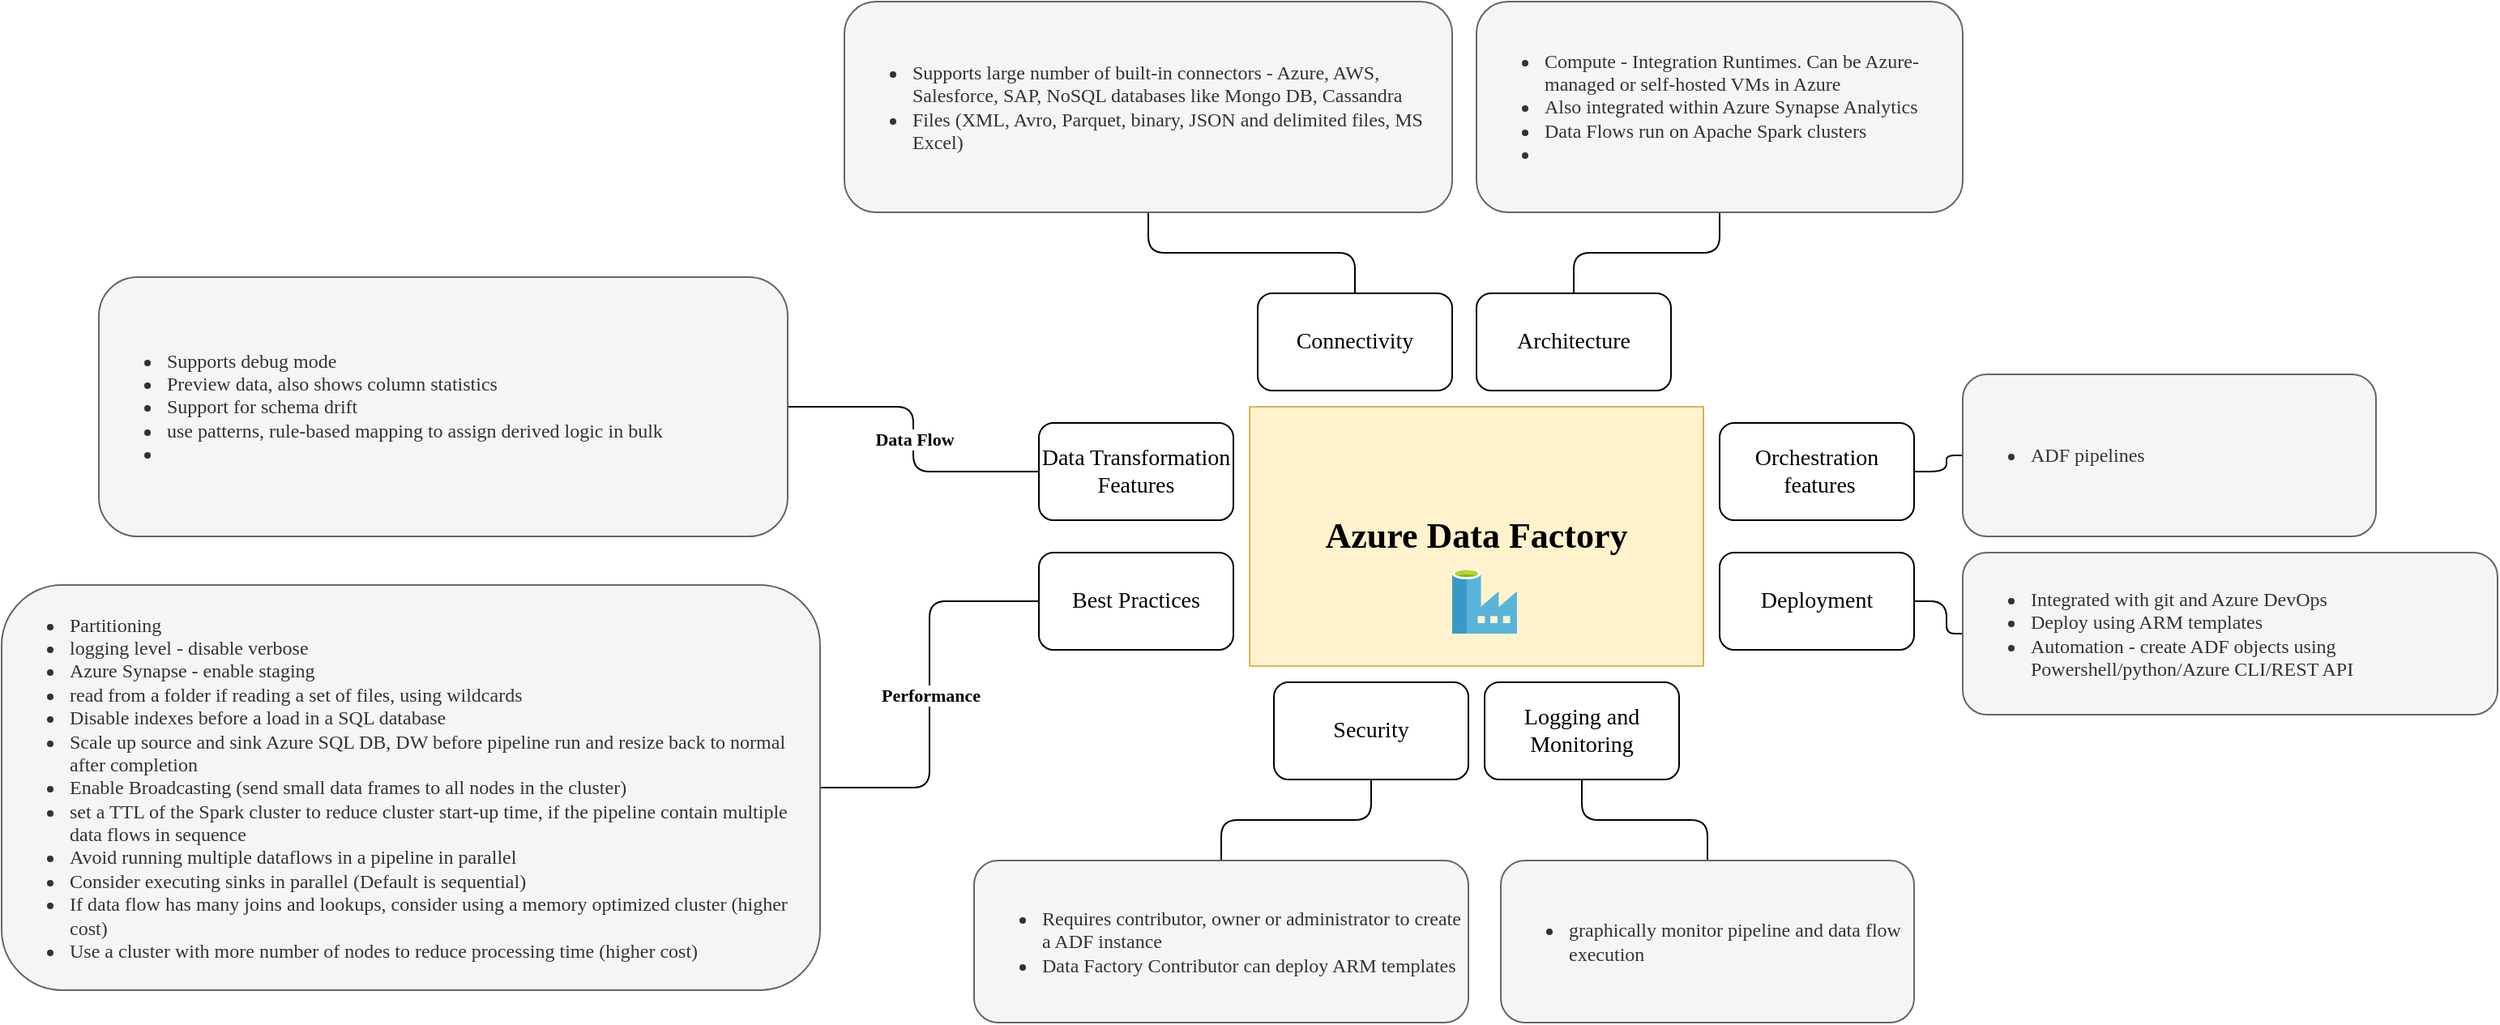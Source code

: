 <mxfile version="17.2.4" type="github">
  <diagram id="j9-zPIuTRtvwQkuq-qpG" name="adf">
    <mxGraphModel dx="1775" dy="1636" grid="1" gridSize="10" guides="1" tooltips="1" connect="1" arrows="1" fold="1" page="1" pageScale="1" pageWidth="850" pageHeight="1100" math="0" shadow="0">
      <root>
        <mxCell id="0" />
        <mxCell id="1" parent="0" />
        <mxCell id="EKDc-KFi7niFZFVhuuSw-1" value="&lt;h2&gt;&lt;font style=&quot;font-size: 22px&quot;&gt;Azure Data Factory&lt;/font&gt;&lt;/h2&gt;" style="rounded=0;whiteSpace=wrap;html=1;fillColor=#fff2cc;strokeColor=#d6b656;fontFamily=Tahoma;fontSize=14;" vertex="1" parent="1">
          <mxGeometry x="200" y="200" width="280" height="160" as="geometry" />
        </mxCell>
        <mxCell id="EKDc-KFi7niFZFVhuuSw-2" value="" style="sketch=0;aspect=fixed;html=1;points=[];align=center;image;fontSize=14;image=img/lib/mscae/Data_Factory.svg;fontFamily=Tahoma;" vertex="1" parent="1">
          <mxGeometry x="325" y="300" width="40" height="40" as="geometry" />
        </mxCell>
        <mxCell id="EKDc-KFi7niFZFVhuuSw-26" style="edgeStyle=orthogonalEdgeStyle;rounded=1;orthogonalLoop=1;jettySize=auto;html=1;fontFamily=Tahoma;endArrow=none;endFill=0;" edge="1" parent="1" source="EKDc-KFi7niFZFVhuuSw-4" target="EKDc-KFi7niFZFVhuuSw-19">
          <mxGeometry relative="1" as="geometry" />
        </mxCell>
        <mxCell id="EKDc-KFi7niFZFVhuuSw-4" value="Security" style="rounded=1;whiteSpace=wrap;html=1;fontFamily=Tahoma;fontSize=14;" vertex="1" parent="1">
          <mxGeometry x="215" y="370" width="120" height="60" as="geometry" />
        </mxCell>
        <mxCell id="EKDc-KFi7niFZFVhuuSw-13" style="edgeStyle=orthogonalEdgeStyle;rounded=1;orthogonalLoop=1;jettySize=auto;html=1;fontFamily=Tahoma;endArrow=none;endFill=0;" edge="1" parent="1" source="EKDc-KFi7niFZFVhuuSw-5" target="EKDc-KFi7niFZFVhuuSw-12">
          <mxGeometry relative="1" as="geometry" />
        </mxCell>
        <mxCell id="EKDc-KFi7niFZFVhuuSw-5" value="Connectivity" style="rounded=1;whiteSpace=wrap;html=1;fontFamily=Tahoma;fontSize=14;" vertex="1" parent="1">
          <mxGeometry x="205" y="130" width="120" height="60" as="geometry" />
        </mxCell>
        <mxCell id="EKDc-KFi7niFZFVhuuSw-23" style="edgeStyle=orthogonalEdgeStyle;rounded=1;orthogonalLoop=1;jettySize=auto;html=1;fontFamily=Tahoma;endArrow=none;endFill=0;" edge="1" parent="1" source="EKDc-KFi7niFZFVhuuSw-6" target="EKDc-KFi7niFZFVhuuSw-21">
          <mxGeometry relative="1" as="geometry" />
        </mxCell>
        <mxCell id="EKDc-KFi7niFZFVhuuSw-6" value="Orchestration&lt;br style=&quot;font-size: 14px;&quot;&gt;&amp;nbsp;features" style="rounded=1;whiteSpace=wrap;html=1;fontFamily=Tahoma;fontSize=14;" vertex="1" parent="1">
          <mxGeometry x="490" y="210" width="120" height="60" as="geometry" />
        </mxCell>
        <mxCell id="EKDc-KFi7niFZFVhuuSw-28" value="&lt;b&gt;Data Flow&lt;/b&gt;" style="edgeStyle=orthogonalEdgeStyle;rounded=1;orthogonalLoop=1;jettySize=auto;html=1;fontFamily=Tahoma;endArrow=none;endFill=0;" edge="1" parent="1" source="EKDc-KFi7niFZFVhuuSw-7" target="EKDc-KFi7niFZFVhuuSw-16">
          <mxGeometry relative="1" as="geometry" />
        </mxCell>
        <mxCell id="EKDc-KFi7niFZFVhuuSw-7" value="Data Transformation Features" style="rounded=1;whiteSpace=wrap;html=1;fontFamily=Tahoma;fontSize=14;" vertex="1" parent="1">
          <mxGeometry x="70" y="210" width="120" height="60" as="geometry" />
        </mxCell>
        <mxCell id="EKDc-KFi7niFZFVhuuSw-25" style="edgeStyle=orthogonalEdgeStyle;rounded=1;orthogonalLoop=1;jettySize=auto;html=1;fontFamily=Tahoma;endArrow=none;endFill=0;" edge="1" parent="1" source="EKDc-KFi7niFZFVhuuSw-8" target="EKDc-KFi7niFZFVhuuSw-18">
          <mxGeometry relative="1" as="geometry" />
        </mxCell>
        <mxCell id="EKDc-KFi7niFZFVhuuSw-8" value="Logging and Monitoring" style="rounded=1;whiteSpace=wrap;html=1;fontFamily=Tahoma;fontSize=14;" vertex="1" parent="1">
          <mxGeometry x="345" y="370" width="120" height="60" as="geometry" />
        </mxCell>
        <mxCell id="EKDc-KFi7niFZFVhuuSw-22" style="edgeStyle=orthogonalEdgeStyle;rounded=1;orthogonalLoop=1;jettySize=auto;html=1;fontFamily=Tahoma;endArrow=none;endFill=0;" edge="1" parent="1" source="EKDc-KFi7niFZFVhuuSw-9" target="EKDc-KFi7niFZFVhuuSw-17">
          <mxGeometry relative="1" as="geometry" />
        </mxCell>
        <mxCell id="EKDc-KFi7niFZFVhuuSw-9" value="Architecture" style="rounded=1;whiteSpace=wrap;html=1;fontFamily=Tahoma;fontSize=14;" vertex="1" parent="1">
          <mxGeometry x="340" y="130" width="120" height="60" as="geometry" />
        </mxCell>
        <mxCell id="EKDc-KFi7niFZFVhuuSw-24" style="edgeStyle=orthogonalEdgeStyle;rounded=1;orthogonalLoop=1;jettySize=auto;html=1;fontFamily=Tahoma;endArrow=none;endFill=0;" edge="1" parent="1" source="EKDc-KFi7niFZFVhuuSw-10" target="EKDc-KFi7niFZFVhuuSw-20">
          <mxGeometry relative="1" as="geometry" />
        </mxCell>
        <mxCell id="EKDc-KFi7niFZFVhuuSw-10" value="Deployment" style="rounded=1;whiteSpace=wrap;html=1;fontFamily=Tahoma;fontSize=14;" vertex="1" parent="1">
          <mxGeometry x="490" y="290" width="120" height="60" as="geometry" />
        </mxCell>
        <mxCell id="EKDc-KFi7niFZFVhuuSw-27" value="&lt;b&gt;Performance&lt;/b&gt;" style="edgeStyle=orthogonalEdgeStyle;rounded=1;orthogonalLoop=1;jettySize=auto;html=1;fontFamily=Tahoma;endArrow=none;endFill=0;" edge="1" parent="1" source="EKDc-KFi7niFZFVhuuSw-11" target="EKDc-KFi7niFZFVhuuSw-15">
          <mxGeometry relative="1" as="geometry" />
        </mxCell>
        <mxCell id="EKDc-KFi7niFZFVhuuSw-11" value="Best Practices" style="rounded=1;whiteSpace=wrap;html=1;fontFamily=Tahoma;fontSize=14;" vertex="1" parent="1">
          <mxGeometry x="70" y="290" width="120" height="60" as="geometry" />
        </mxCell>
        <mxCell id="EKDc-KFi7niFZFVhuuSw-12" value="&lt;ul&gt;&lt;li&gt;Supports large number of built-in connectors - Azure, AWS, Salesforce, SAP, NoSQL databases like Mongo DB, Cassandra&lt;/li&gt;&lt;li&gt;Files (XML, Avro, Parquet, binary, JSON and delimited files, MS Excel)&lt;/li&gt;&lt;/ul&gt;" style="rounded=1;whiteSpace=wrap;html=1;fontFamily=Tahoma;fillColor=#f5f5f5;fontColor=#333333;strokeColor=#666666;align=left;" vertex="1" parent="1">
          <mxGeometry x="-50" y="-50" width="375" height="130" as="geometry" />
        </mxCell>
        <mxCell id="EKDc-KFi7niFZFVhuuSw-15" value="&lt;ul&gt;&lt;li&gt;Partitioning&lt;/li&gt;&lt;li&gt;&lt;span&gt;logging level - disable verbose&lt;/span&gt;&lt;br&gt;&lt;/li&gt;&lt;li&gt;Azure Synapse - enable staging&lt;/li&gt;&lt;li&gt;read from a folder if reading a set of files, using wildcards&lt;/li&gt;&lt;li&gt;Disable indexes before a load in a SQL database&lt;br&gt;&lt;/li&gt;&lt;li&gt;Scale up source and sink Azure SQL DB, DW before pipeline run and resize back to normal after completion&lt;br&gt;&lt;/li&gt;&lt;li&gt;Enable Broadcasting (send small data frames to all nodes in the cluster)&lt;br&gt;&lt;/li&gt;&lt;li&gt;set a TTL of the Spark cluster to reduce cluster start-up time, if the pipeline contain multiple data flows in sequence&lt;br&gt;&lt;/li&gt;&lt;li&gt;Avoid running multiple dataflows in a pipeline in parallel&lt;/li&gt;&lt;li&gt;Consider executing sinks in parallel (Default is sequential)&lt;/li&gt;&lt;li&gt;If data flow has many joins and lookups, consider using a memory optimized cluster (higher cost)&lt;br&gt;&lt;/li&gt;&lt;li&gt;Use a cluster with more number of nodes to reduce processing time (higher cost)&lt;/li&gt;&lt;/ul&gt;" style="rounded=1;whiteSpace=wrap;html=1;fontFamily=Tahoma;fillColor=#f5f5f5;fontColor=#333333;strokeColor=#666666;align=left;" vertex="1" parent="1">
          <mxGeometry x="-570" y="310" width="505" height="250" as="geometry" />
        </mxCell>
        <mxCell id="EKDc-KFi7niFZFVhuuSw-16" value="&lt;ul&gt;&lt;li&gt;Supports debug mode&lt;/li&gt;&lt;li&gt;Preview data, also shows column statistics&lt;/li&gt;&lt;li&gt;Support for schema drift&lt;/li&gt;&lt;li&gt;use patterns, rule-based mapping to assign derived logic in bulk&lt;/li&gt;&lt;li&gt;&lt;br&gt;&lt;/li&gt;&lt;/ul&gt;" style="rounded=1;whiteSpace=wrap;html=1;fontFamily=Tahoma;fillColor=#f5f5f5;fontColor=#333333;strokeColor=#666666;align=left;" vertex="1" parent="1">
          <mxGeometry x="-510" y="120" width="425" height="160" as="geometry" />
        </mxCell>
        <mxCell id="EKDc-KFi7niFZFVhuuSw-17" value="&lt;ul&gt;&lt;li&gt;Compute - Integration Runtimes. Can be Azure-managed or self-hosted VMs in Azure&lt;/li&gt;&lt;li&gt;Also integrated within Azure Synapse Analytics&lt;/li&gt;&lt;li&gt;Data Flows run on Apache Spark clusters&lt;/li&gt;&lt;li&gt;&lt;br&gt;&lt;/li&gt;&lt;/ul&gt;" style="rounded=1;whiteSpace=wrap;html=1;fontFamily=Tahoma;fillColor=#f5f5f5;fontColor=#333333;strokeColor=#666666;align=left;" vertex="1" parent="1">
          <mxGeometry x="340" y="-50" width="300" height="130" as="geometry" />
        </mxCell>
        <mxCell id="EKDc-KFi7niFZFVhuuSw-18" value="&lt;ul&gt;&lt;li&gt;graphically monitor pipeline and data flow execution&lt;/li&gt;&lt;/ul&gt;" style="rounded=1;whiteSpace=wrap;html=1;fontFamily=Tahoma;fillColor=#f5f5f5;fontColor=#333333;strokeColor=#666666;align=left;" vertex="1" parent="1">
          <mxGeometry x="355" y="480" width="255" height="100" as="geometry" />
        </mxCell>
        <mxCell id="EKDc-KFi7niFZFVhuuSw-19" value="&lt;ul&gt;&lt;li&gt;Requires contributor, owner or administrator to create a ADF instance&lt;/li&gt;&lt;li&gt;Data Factory Contributor can deploy ARM templates&lt;/li&gt;&lt;/ul&gt;" style="rounded=1;whiteSpace=wrap;html=1;fontFamily=Tahoma;fillColor=#f5f5f5;fontColor=#333333;strokeColor=#666666;align=left;" vertex="1" parent="1">
          <mxGeometry x="30" y="480" width="305" height="100" as="geometry" />
        </mxCell>
        <mxCell id="EKDc-KFi7niFZFVhuuSw-20" value="&lt;ul&gt;&lt;li&gt;Integrated with git and Azure DevOps&lt;/li&gt;&lt;li&gt;Deploy using ARM templates&lt;/li&gt;&lt;li&gt;Automation - create ADF objects using Powershell/python/Azure CLI/REST API&lt;/li&gt;&lt;/ul&gt;" style="rounded=1;whiteSpace=wrap;html=1;fontFamily=Tahoma;fillColor=#f5f5f5;fontColor=#333333;strokeColor=#666666;align=left;" vertex="1" parent="1">
          <mxGeometry x="640" y="290" width="330" height="100" as="geometry" />
        </mxCell>
        <mxCell id="EKDc-KFi7niFZFVhuuSw-21" value="&lt;ul&gt;&lt;li&gt;ADF pipelines&lt;/li&gt;&lt;/ul&gt;" style="rounded=1;whiteSpace=wrap;html=1;fontFamily=Tahoma;fillColor=#f5f5f5;fontColor=#333333;strokeColor=#666666;align=left;" vertex="1" parent="1">
          <mxGeometry x="640" y="180" width="255" height="100" as="geometry" />
        </mxCell>
      </root>
    </mxGraphModel>
  </diagram>
</mxfile>
